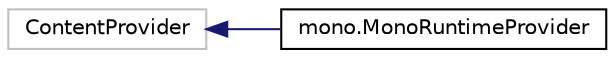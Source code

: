 digraph "Graphical Class Hierarchy"
{
  edge [fontname="Helvetica",fontsize="10",labelfontname="Helvetica",labelfontsize="10"];
  node [fontname="Helvetica",fontsize="10",shape=record];
  rankdir="LR";
  Node271 [label="ContentProvider",height=0.2,width=0.4,color="grey75", fillcolor="white", style="filled"];
  Node271 -> Node0 [dir="back",color="midnightblue",fontsize="10",style="solid",fontname="Helvetica"];
  Node0 [label="mono.MonoRuntimeProvider",height=0.2,width=0.4,color="black", fillcolor="white", style="filled",URL="$classmono_1_1_mono_runtime_provider.html"];
}

